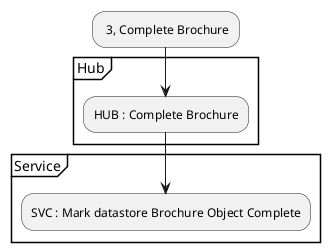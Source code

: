 @startuml
  : 3, Complete Brochure;
  Group Hub
    :HUB : Complete Brochure;
  EndGroup
  Group Service
    :SVC : Mark datastore Brochure Object Complete;
  EndGroup
@enduml